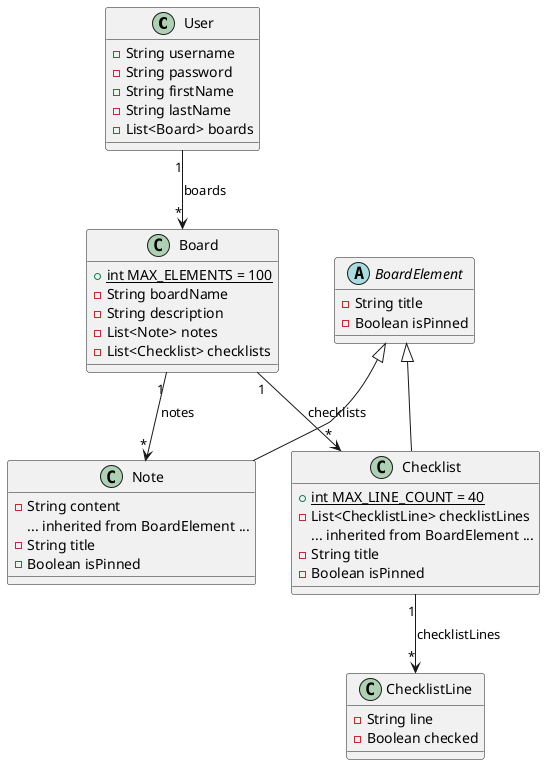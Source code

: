 @startuml ClassDiagram

class User [[java:core.main.user]] {
	-String username
	-String password
	-String firstName
    -String lastName
    -List<Board> boards
}

class Board [[java:core.main.Board]] {
	+{static} int MAX_ELEMENTS = 100
    -String boardName
    -String description
    -List<Note> notes
    -List<Checklist> checklists
}

abstract class BoardElement [[java:core.main.BoardElement]] {
	-String title
    -Boolean isPinned
}

class Note [[java:core.main.Note]] {
	-String content
    ... inherited from BoardElement ...
    -String title
    -Boolean isPinned
}

class Checklist [[java:core.main.Checklist]] {
	+{static} int MAX_LINE_COUNT = 40
	-List<ChecklistLine> checklistLines
    ... inherited from BoardElement ...
    -String title
    -Boolean isPinned
}

class ChecklistLine [[java:core.main.ChecklistLine]] {
    -String line
    -Boolean checked    
}



User "1" --> "*" Board : boards
Board "1"--> "*" Checklist : checklists
Board "1" --> "*" Note : notes
Checklist "1" --> "*" ChecklistLine : checklistLines
BoardElement <|-- Checklist
BoardElement <|-- Note

@enduml